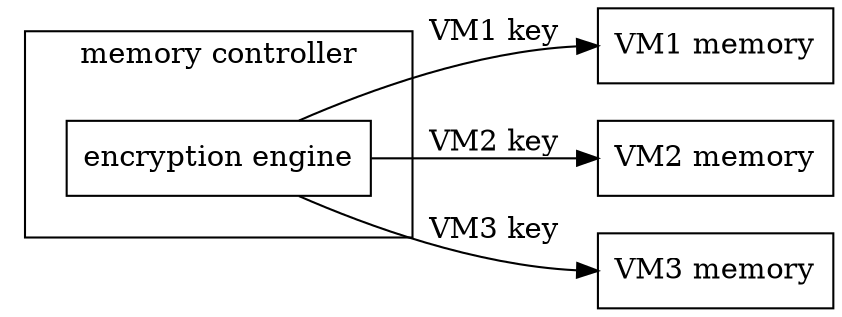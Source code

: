 digraph memory_encryption
{
	node[shape = box];
	edge[headport = w];
	rankdir = LR;

	subgraph cluster0
	{
		label  = "memory controller"; margin = 20;
		encryption_engine[label = "encryption engine"];
		
	}
	encryption_engine -> DRAM1[label = "VM1 key"];
	encryption_engine -> DRAM2[label = "VM2 key"];
	encryption_engine -> DRAM3[label = "VM3 key"];
	DRAM1[label = "VM1 memory"];
	DRAM2[label = "VM2 memory"];
	DRAM3[label = "VM3 memory"];
}